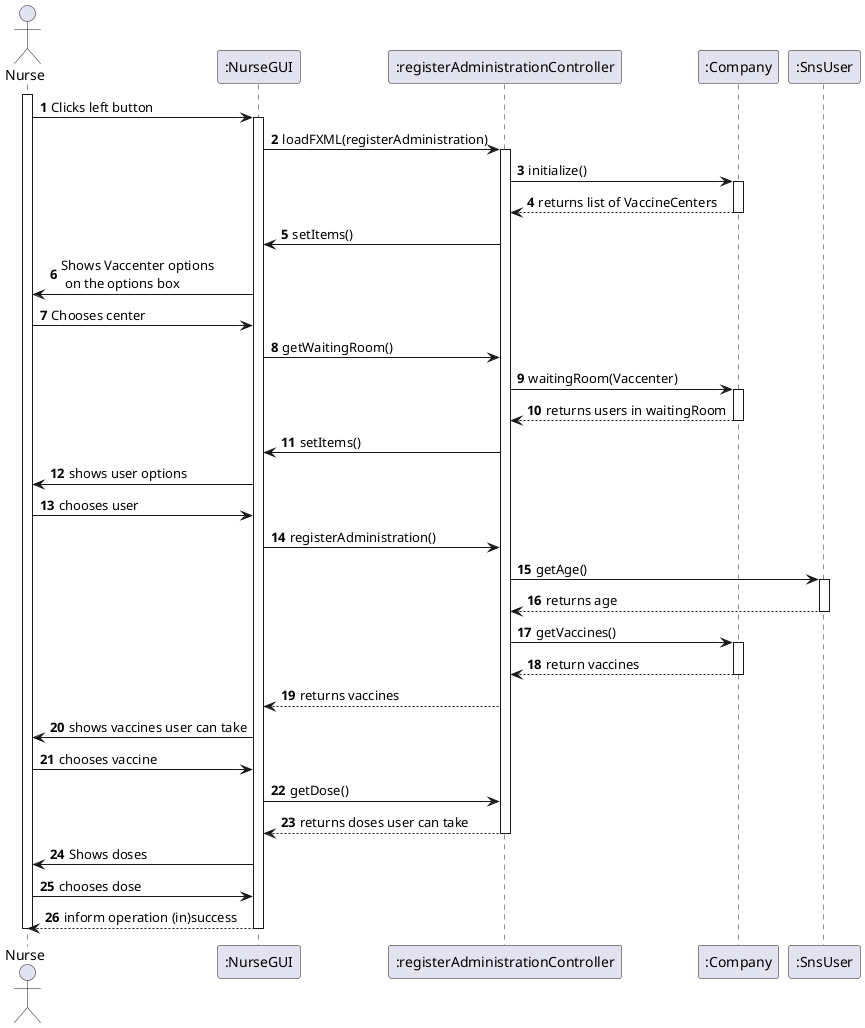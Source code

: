 @startuml
autonumber

actor "Nurse" as ADM

participant ":NurseGUI" as UI
participant ":registerAdministrationController" as CTRL
participant ":Company" as ORG
participant ":SnsUser" as USER


activate ADM
ADM -> UI :Clicks left button
activate UI
UI -> CTRL: loadFXML(registerAdministration)
activate CTRL
CTRL->ORG :initialize()
activate ORG
ORG --> CTRL: returns list of VaccineCenters
deactivate ORG
CTRL->UI: setItems()
UI-> ADM: Shows Vaccenter options \n on the options box
ADM-> UI: Chooses center
UI->CTRL: getWaitingRoom()
CTRL ->ORG: waitingRoom(Vaccenter)
activate ORG
ORG --> CTRL : returns users in waitingRoom
deactivate ORG
CTRL-> UI: setItems()
UI->ADM: shows user options
ADM-> UI: chooses user
UI-> CTRL: registerAdministration()
CTRL -> USER: getAge()
activate USER
USER--> CTRL :returns age
deactivate USER
CTRL-> ORG: getVaccines()
activate ORG
ORG--> CTRL:return vaccines
deactivate ORG
CTRL--> UI: returns vaccines
UI-> ADM: shows vaccines user can take
ADM-> UI: chooses vaccine
UI-> CTRL: getDose()
CTRL-->UI: returns doses user can take
deactivate CTRL
UI-> ADM: Shows doses
ADM-> UI: chooses dose




UI --> ADM: inform operation (in)success
deactivate UI

deactivate ADM


@enduml